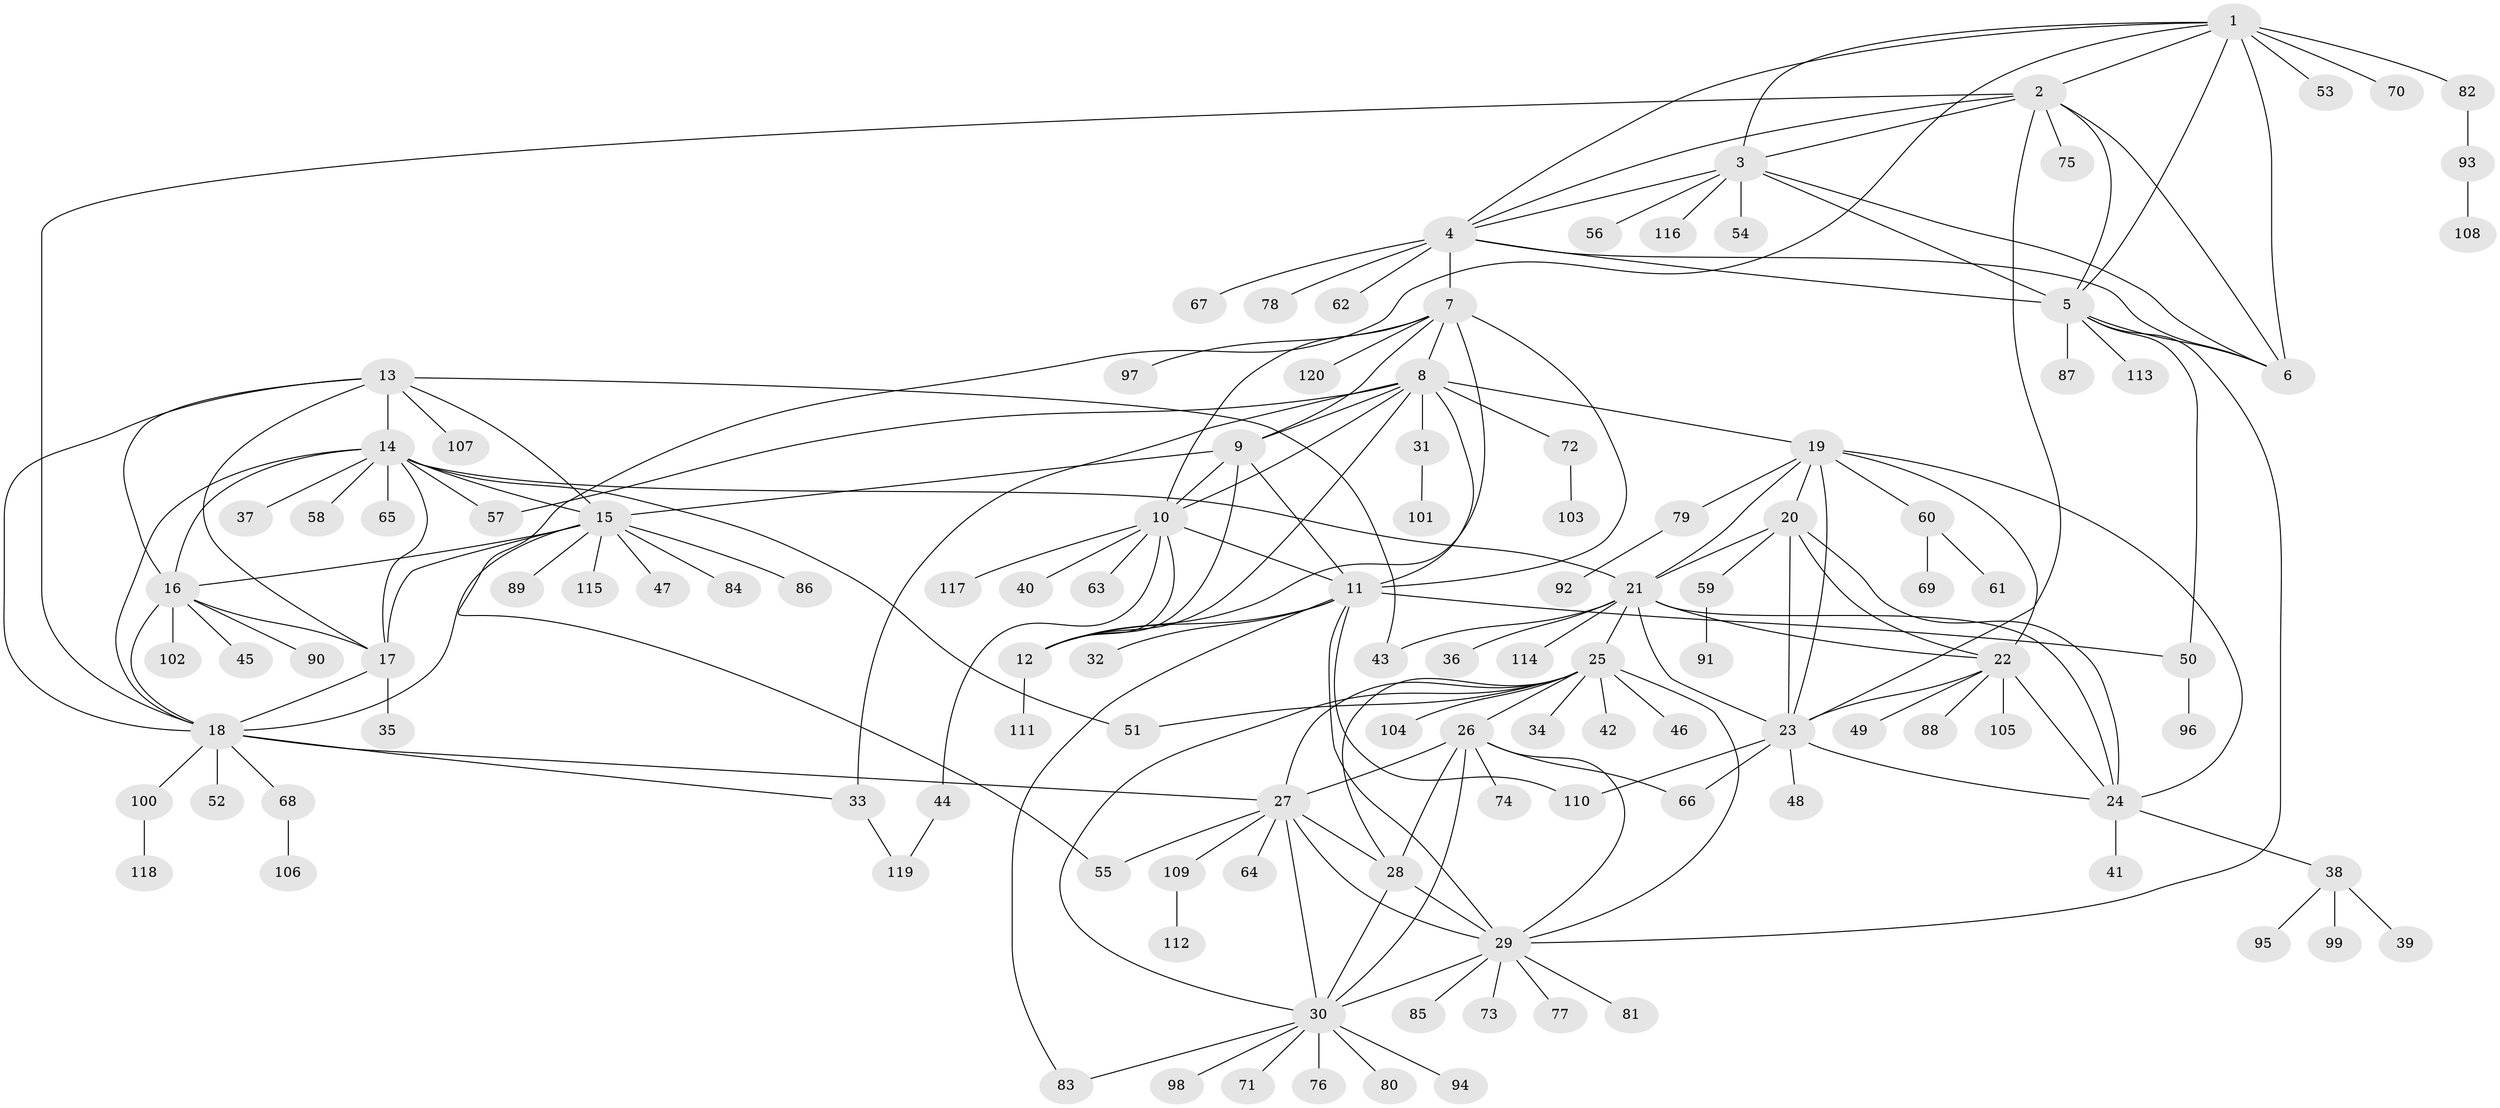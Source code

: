 // coarse degree distribution, {11: 0.010752688172043012, 5: 0.03225806451612903, 6: 0.053763440860215055, 16: 0.010752688172043012, 10: 0.053763440860215055, 7: 0.021505376344086023, 9: 0.03225806451612903, 8: 0.021505376344086023, 17: 0.010752688172043012, 1: 0.6451612903225806, 3: 0.021505376344086023, 2: 0.08602150537634409}
// Generated by graph-tools (version 1.1) at 2025/52/02/27/25 19:52:22]
// undirected, 120 vertices, 185 edges
graph export_dot {
graph [start="1"]
  node [color=gray90,style=filled];
  1;
  2;
  3;
  4;
  5;
  6;
  7;
  8;
  9;
  10;
  11;
  12;
  13;
  14;
  15;
  16;
  17;
  18;
  19;
  20;
  21;
  22;
  23;
  24;
  25;
  26;
  27;
  28;
  29;
  30;
  31;
  32;
  33;
  34;
  35;
  36;
  37;
  38;
  39;
  40;
  41;
  42;
  43;
  44;
  45;
  46;
  47;
  48;
  49;
  50;
  51;
  52;
  53;
  54;
  55;
  56;
  57;
  58;
  59;
  60;
  61;
  62;
  63;
  64;
  65;
  66;
  67;
  68;
  69;
  70;
  71;
  72;
  73;
  74;
  75;
  76;
  77;
  78;
  79;
  80;
  81;
  82;
  83;
  84;
  85;
  86;
  87;
  88;
  89;
  90;
  91;
  92;
  93;
  94;
  95;
  96;
  97;
  98;
  99;
  100;
  101;
  102;
  103;
  104;
  105;
  106;
  107;
  108;
  109;
  110;
  111;
  112;
  113;
  114;
  115;
  116;
  117;
  118;
  119;
  120;
  1 -- 2;
  1 -- 3;
  1 -- 4;
  1 -- 5;
  1 -- 6;
  1 -- 53;
  1 -- 55;
  1 -- 70;
  1 -- 82;
  2 -- 3;
  2 -- 4;
  2 -- 5;
  2 -- 6;
  2 -- 18;
  2 -- 23;
  2 -- 75;
  3 -- 4;
  3 -- 5;
  3 -- 6;
  3 -- 54;
  3 -- 56;
  3 -- 116;
  4 -- 5;
  4 -- 6;
  4 -- 7;
  4 -- 62;
  4 -- 67;
  4 -- 78;
  5 -- 6;
  5 -- 29;
  5 -- 50;
  5 -- 87;
  5 -- 113;
  7 -- 8;
  7 -- 9;
  7 -- 10;
  7 -- 11;
  7 -- 12;
  7 -- 97;
  7 -- 120;
  8 -- 9;
  8 -- 10;
  8 -- 11;
  8 -- 12;
  8 -- 19;
  8 -- 31;
  8 -- 33;
  8 -- 57;
  8 -- 72;
  9 -- 10;
  9 -- 11;
  9 -- 12;
  9 -- 15;
  10 -- 11;
  10 -- 12;
  10 -- 40;
  10 -- 44;
  10 -- 63;
  10 -- 117;
  11 -- 12;
  11 -- 29;
  11 -- 32;
  11 -- 50;
  11 -- 83;
  11 -- 110;
  12 -- 111;
  13 -- 14;
  13 -- 15;
  13 -- 16;
  13 -- 17;
  13 -- 18;
  13 -- 43;
  13 -- 107;
  14 -- 15;
  14 -- 16;
  14 -- 17;
  14 -- 18;
  14 -- 21;
  14 -- 37;
  14 -- 51;
  14 -- 57;
  14 -- 58;
  14 -- 65;
  15 -- 16;
  15 -- 17;
  15 -- 18;
  15 -- 47;
  15 -- 84;
  15 -- 86;
  15 -- 89;
  15 -- 115;
  16 -- 17;
  16 -- 18;
  16 -- 45;
  16 -- 90;
  16 -- 102;
  17 -- 18;
  17 -- 35;
  18 -- 27;
  18 -- 33;
  18 -- 52;
  18 -- 68;
  18 -- 100;
  19 -- 20;
  19 -- 21;
  19 -- 22;
  19 -- 23;
  19 -- 24;
  19 -- 60;
  19 -- 79;
  20 -- 21;
  20 -- 22;
  20 -- 23;
  20 -- 24;
  20 -- 59;
  21 -- 22;
  21 -- 23;
  21 -- 24;
  21 -- 25;
  21 -- 36;
  21 -- 43;
  21 -- 114;
  22 -- 23;
  22 -- 24;
  22 -- 49;
  22 -- 88;
  22 -- 105;
  23 -- 24;
  23 -- 48;
  23 -- 66;
  23 -- 110;
  24 -- 38;
  24 -- 41;
  25 -- 26;
  25 -- 27;
  25 -- 28;
  25 -- 29;
  25 -- 30;
  25 -- 34;
  25 -- 42;
  25 -- 46;
  25 -- 51;
  25 -- 104;
  26 -- 27;
  26 -- 28;
  26 -- 29;
  26 -- 30;
  26 -- 66;
  26 -- 74;
  27 -- 28;
  27 -- 29;
  27 -- 30;
  27 -- 55;
  27 -- 64;
  27 -- 109;
  28 -- 29;
  28 -- 30;
  29 -- 30;
  29 -- 73;
  29 -- 77;
  29 -- 81;
  29 -- 85;
  30 -- 71;
  30 -- 76;
  30 -- 80;
  30 -- 83;
  30 -- 94;
  30 -- 98;
  31 -- 101;
  33 -- 119;
  38 -- 39;
  38 -- 95;
  38 -- 99;
  44 -- 119;
  50 -- 96;
  59 -- 91;
  60 -- 61;
  60 -- 69;
  68 -- 106;
  72 -- 103;
  79 -- 92;
  82 -- 93;
  93 -- 108;
  100 -- 118;
  109 -- 112;
}
